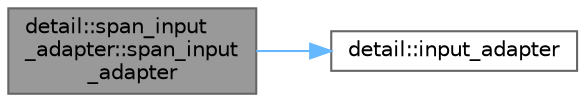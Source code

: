 digraph "detail::span_input_adapter::span_input_adapter"
{
 // INTERACTIVE_SVG=YES
 // LATEX_PDF_SIZE
  bgcolor="transparent";
  edge [fontname=Helvetica,fontsize=10,labelfontname=Helvetica,labelfontsize=10];
  node [fontname=Helvetica,fontsize=10,shape=box,height=0.2,width=0.4];
  rankdir="LR";
  Node1 [id="Node000001",label="detail::span_input\l_adapter::span_input\l_adapter",height=0.2,width=0.4,color="gray40", fillcolor="grey60", style="filled", fontcolor="black",tooltip=" "];
  Node1 -> Node2 [id="edge1_Node000001_Node000002",color="steelblue1",style="solid",tooltip=" "];
  Node2 [id="Node000002",label="detail::input_adapter",height=0.2,width=0.4,color="grey40", fillcolor="white", style="filled",URL="$namespacedetail.html#aada1510d1b55ad2faf4a71c70cffb374",tooltip=" "];
}
